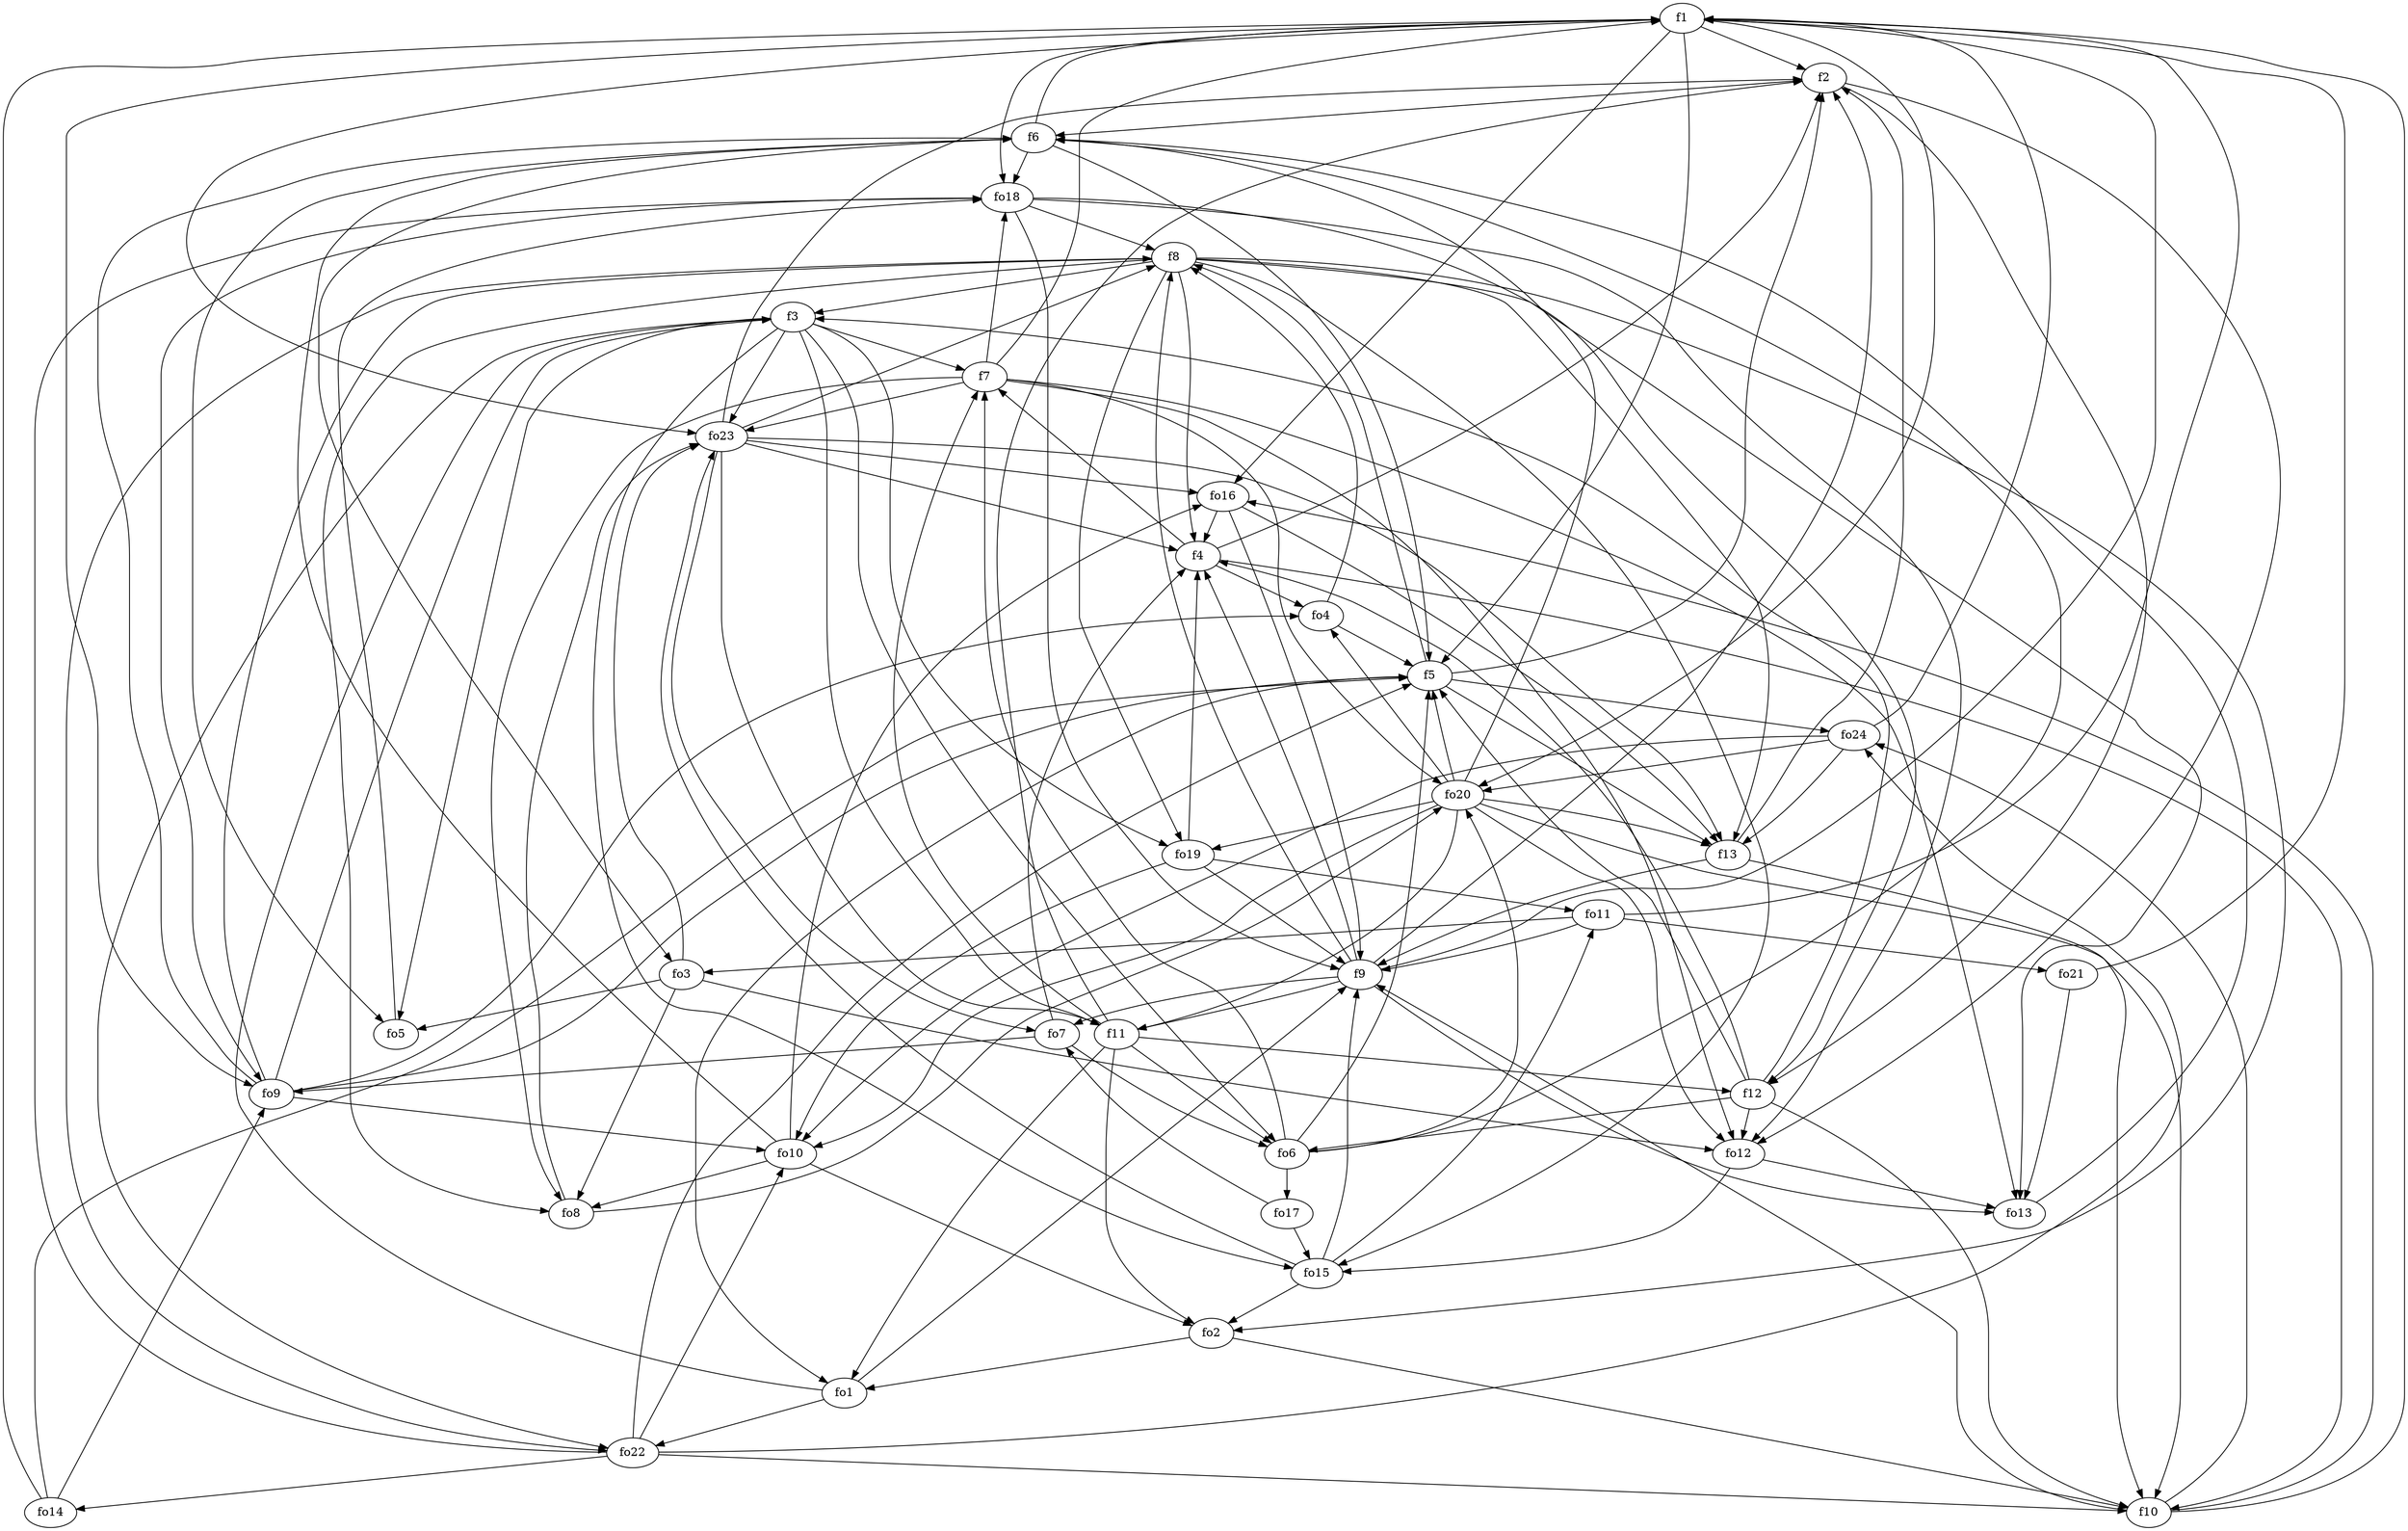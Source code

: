 strict digraph  {
f1;
f2;
f3;
f4;
f5;
f6;
f7;
f8;
f9;
f10;
f11;
f12;
f13;
fo1;
fo2;
fo3;
fo4;
fo5;
fo6;
fo7;
fo8;
fo9;
fo10;
fo11;
fo12;
fo13;
fo14;
fo15;
fo16;
fo17;
fo18;
fo19;
fo20;
fo21;
fo22;
fo23;
fo24;
f1 -> f5  [weight=2];
f1 -> fo23  [weight=2];
f1 -> fo9  [weight=2];
f1 -> f2  [weight=2];
f1 -> fo18  [weight=2];
f1 -> fo20  [weight=2];
f1 -> fo16  [weight=2];
f2 -> f6  [weight=2];
f2 -> fo12  [weight=2];
f2 -> f12  [weight=2];
f3 -> fo23  [weight=2];
f3 -> fo22  [weight=2];
f3 -> f7  [weight=2];
f3 -> fo5  [weight=2];
f3 -> fo15  [weight=2];
f3 -> f11  [weight=2];
f3 -> fo19  [weight=2];
f3 -> fo6  [weight=2];
f4 -> fo4  [weight=2];
f4 -> f7  [weight=2];
f4 -> f10  [weight=2];
f4 -> f2  [weight=2];
f5 -> f13  [weight=2];
f5 -> f8  [weight=2];
f5 -> fo24  [weight=2];
f5 -> fo1  [weight=2];
f5 -> f2  [weight=2];
f6 -> fo5  [weight=2];
f6 -> f1  [weight=2];
f6 -> f5  [weight=2];
f6 -> fo3  [weight=2];
f6 -> fo18  [weight=2];
f7 -> fo13  [weight=2];
f7 -> f1  [weight=2];
f7 -> fo8  [weight=2];
f7 -> fo20  [weight=2];
f7 -> fo12  [weight=2];
f7 -> fo18  [weight=2];
f7 -> fo23  [weight=2];
f8 -> f3  [weight=2];
f8 -> fo19  [weight=2];
f8 -> f13  [weight=2];
f8 -> fo8  [weight=2];
f8 -> f4  [weight=2];
f8 -> fo13  [weight=2];
f8 -> fo22  [weight=2];
f8 -> fo2  [weight=2];
f8 -> fo15  [weight=2];
f9 -> f1  [weight=2];
f9 -> f11  [weight=2];
f9 -> f8  [weight=2];
f9 -> f2  [weight=2];
f9 -> fo7  [weight=2];
f9 -> fo13  [weight=2];
f9 -> f4  [weight=2];
f10 -> f1  [weight=2];
f10 -> fo24  [weight=2];
f10 -> f9  [weight=2];
f10 -> fo16  [weight=2];
f11 -> f2  [weight=2];
f11 -> fo2  [weight=2];
f11 -> fo6  [weight=2];
f11 -> f7  [weight=2];
f11 -> f12  [weight=2];
f11 -> fo1  [weight=2];
f12 -> f10  [weight=2];
f12 -> f4  [weight=2];
f12 -> f5  [weight=2];
f12 -> fo6  [weight=2];
f12 -> fo12  [weight=2];
f12 -> f3  [weight=2];
f13 -> f10  [weight=2];
f13 -> f9  [weight=2];
f13 -> f2  [weight=2];
fo1 -> fo22  [weight=2];
fo1 -> f9  [weight=2];
fo1 -> f3  [weight=2];
fo2 -> fo1  [weight=2];
fo2 -> f10  [weight=2];
fo3 -> fo12  [weight=2];
fo3 -> fo8  [weight=2];
fo3 -> fo23  [weight=2];
fo3 -> fo5  [weight=2];
fo4 -> f5  [weight=2];
fo4 -> f8  [weight=2];
fo5 -> fo18  [weight=2];
fo6 -> f7  [weight=2];
fo6 -> fo17  [weight=2];
fo6 -> f5  [weight=2];
fo6 -> fo20  [weight=2];
fo6 -> f6  [weight=2];
fo7 -> f4  [weight=2];
fo7 -> fo9  [weight=2];
fo7 -> fo6  [weight=2];
fo8 -> fo23  [weight=2];
fo8 -> fo20  [weight=2];
fo9 -> f8  [weight=2];
fo9 -> f5  [weight=2];
fo9 -> f6  [weight=2];
fo9 -> fo10  [weight=2];
fo9 -> fo4  [weight=2];
fo9 -> f3  [weight=2];
fo10 -> fo16  [weight=2];
fo10 -> fo2  [weight=2];
fo10 -> fo8  [weight=2];
fo10 -> f6  [weight=2];
fo11 -> f1  [weight=2];
fo11 -> fo3  [weight=2];
fo11 -> fo21  [weight=2];
fo11 -> f9  [weight=2];
fo12 -> fo13  [weight=2];
fo12 -> fo15  [weight=2];
fo13 -> f6  [weight=2];
fo14 -> f5  [weight=2];
fo14 -> f1  [weight=2];
fo14 -> fo9  [weight=2];
fo15 -> fo2  [weight=2];
fo15 -> fo11  [weight=2];
fo15 -> f9  [weight=2];
fo15 -> fo23  [weight=2];
fo16 -> f9  [weight=2];
fo16 -> f4  [weight=2];
fo16 -> f13  [weight=2];
fo17 -> fo7  [weight=2];
fo17 -> fo15  [weight=2];
fo18 -> fo9  [weight=2];
fo18 -> f8  [weight=2];
fo18 -> f9  [weight=2];
fo18 -> f12  [weight=2];
fo18 -> fo12  [weight=2];
fo19 -> fo10  [weight=2];
fo19 -> f9  [weight=2];
fo19 -> fo11  [weight=2];
fo19 -> f4  [weight=2];
fo20 -> f5  [weight=2];
fo20 -> f13  [weight=2];
fo20 -> fo4  [weight=2];
fo20 -> f6  [weight=2];
fo20 -> f10  [weight=2];
fo20 -> fo10  [weight=2];
fo20 -> fo12  [weight=2];
fo20 -> fo19  [weight=2];
fo20 -> f11  [weight=2];
fo21 -> f1  [weight=2];
fo21 -> fo13  [weight=2];
fo22 -> fo14  [weight=2];
fo22 -> fo10  [weight=2];
fo22 -> f10  [weight=2];
fo22 -> fo24  [weight=2];
fo22 -> f5  [weight=2];
fo22 -> fo18  [weight=2];
fo23 -> f13  [weight=2];
fo23 -> f4  [weight=2];
fo23 -> fo7  [weight=2];
fo23 -> f8  [weight=2];
fo23 -> f11  [weight=2];
fo23 -> f2  [weight=2];
fo23 -> fo16  [weight=2];
fo24 -> fo10  [weight=2];
fo24 -> fo20  [weight=2];
fo24 -> f13  [weight=2];
fo24 -> f1  [weight=2];
}
